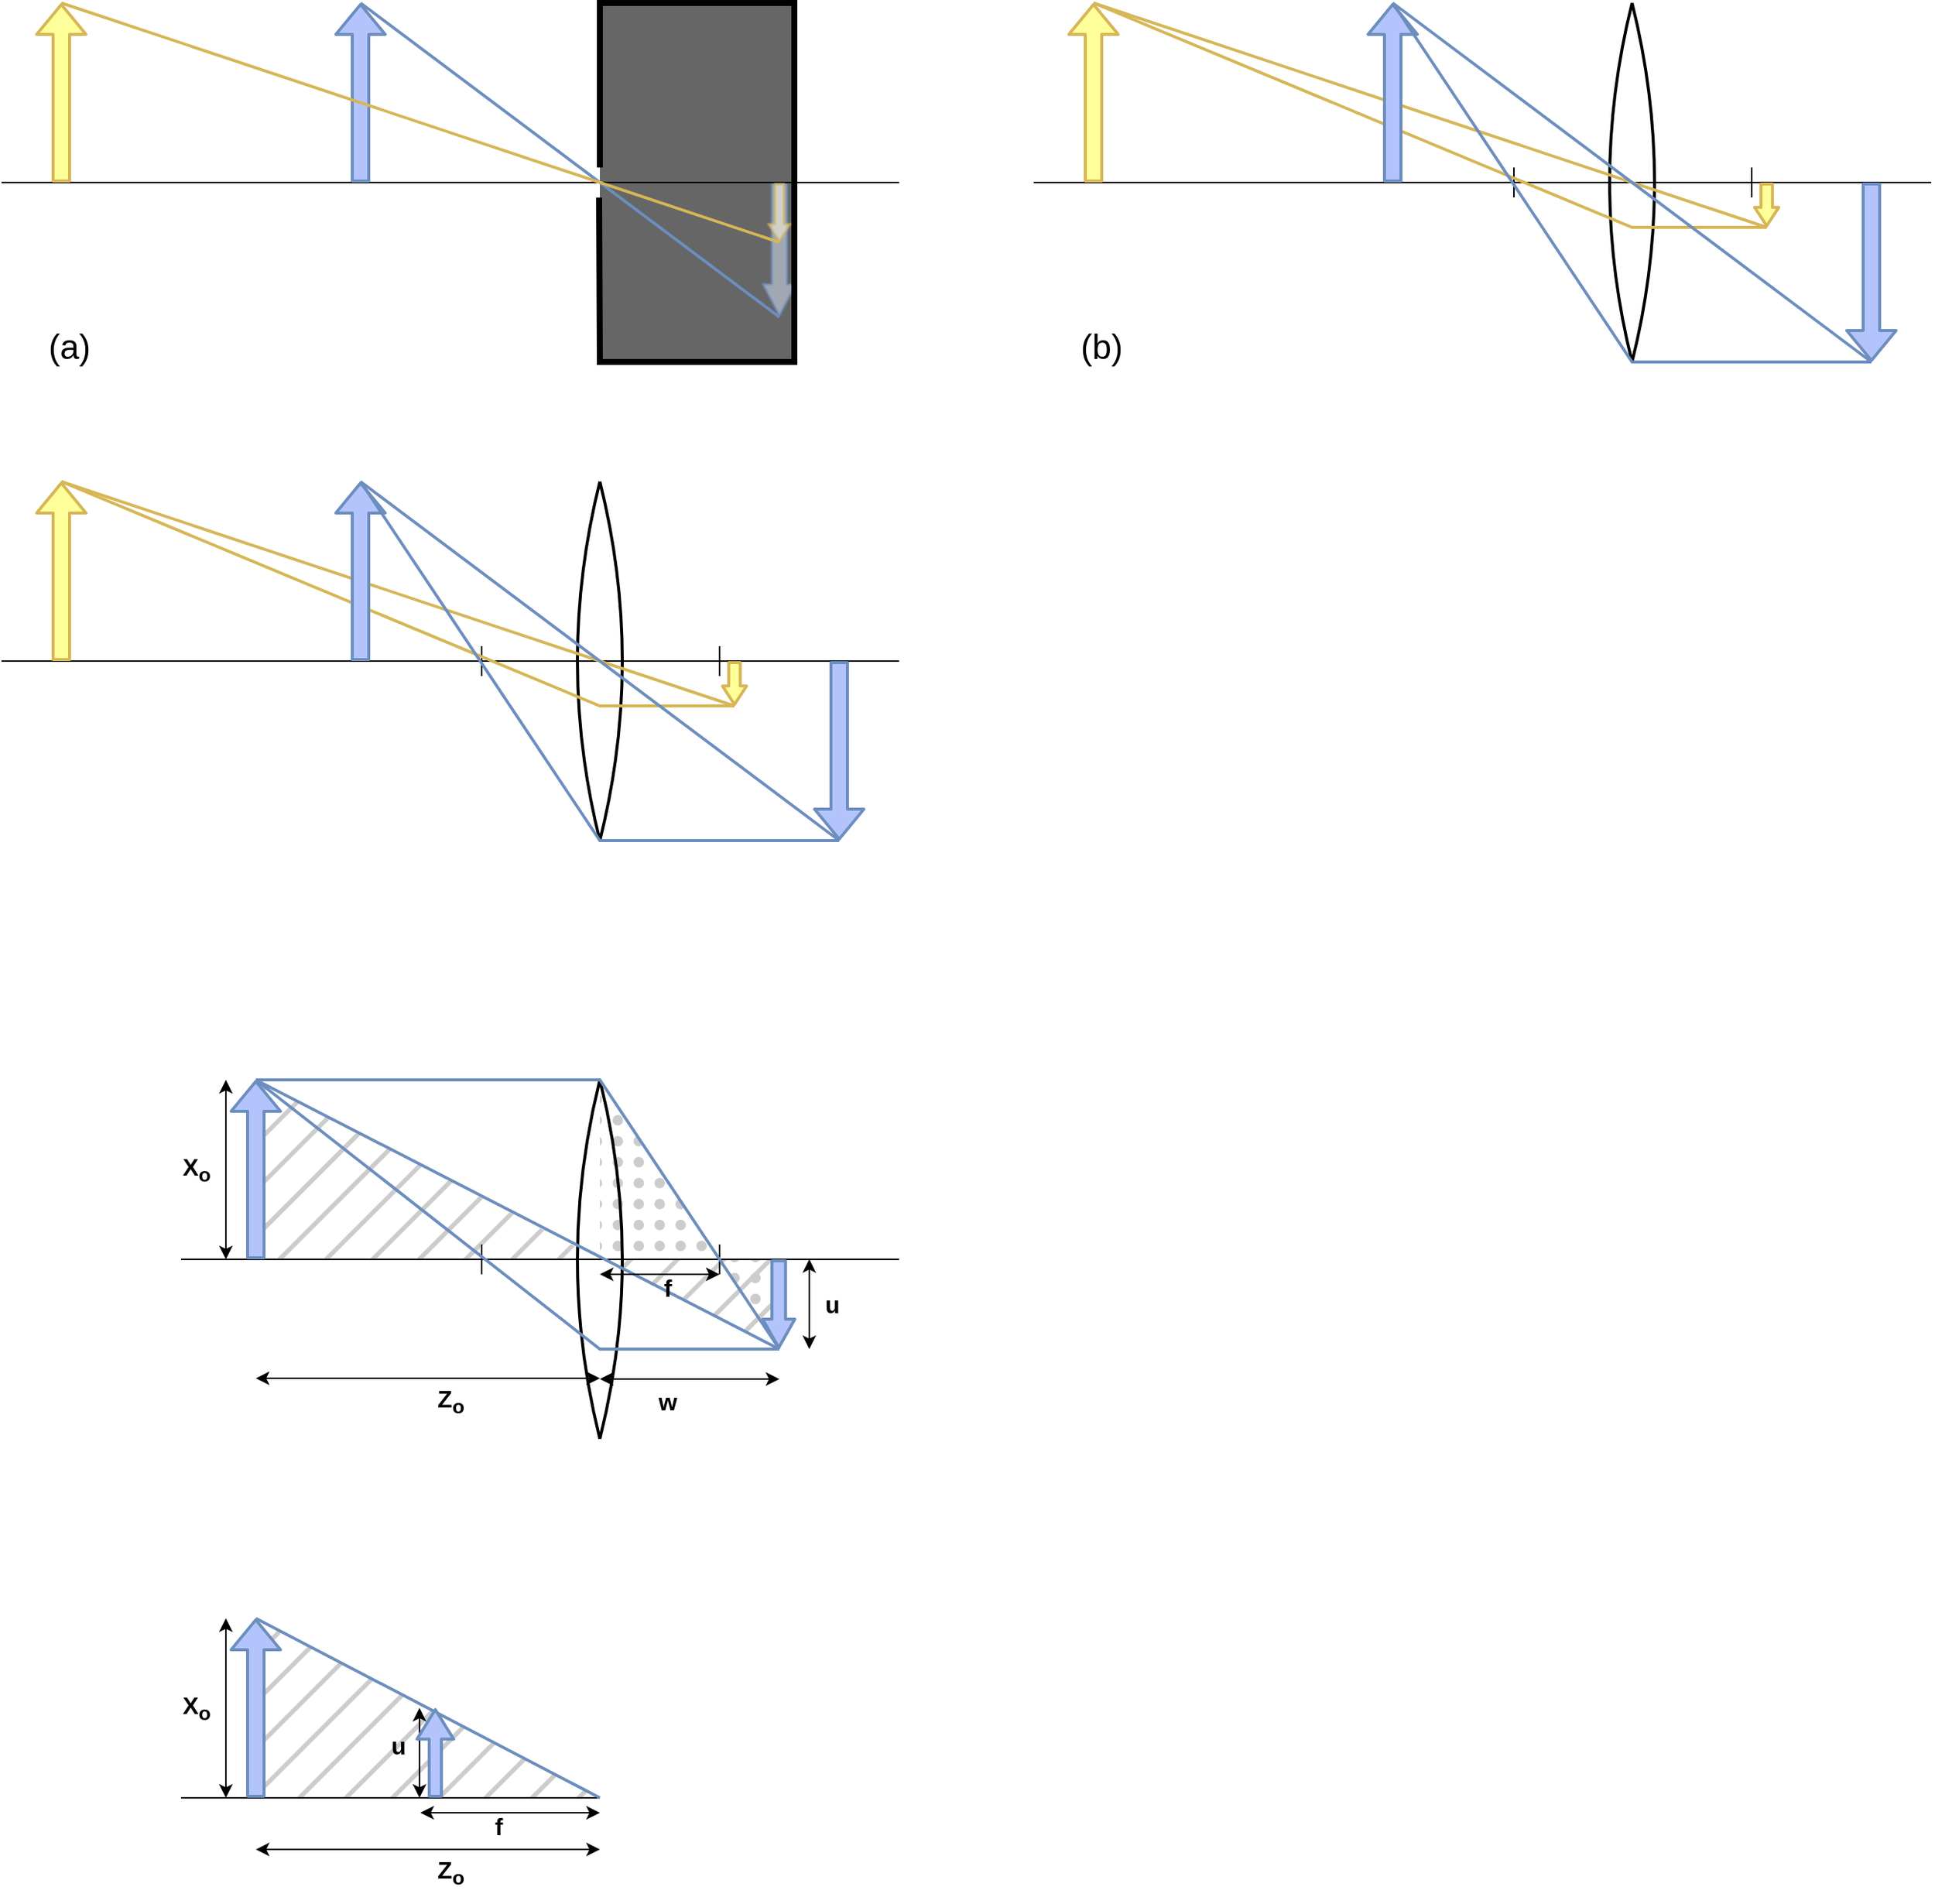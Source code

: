 <mxfile version="20.5.1" type="device"><diagram id="46BsSHc9iQP-a1Z14mXy" name="Page-1"><mxGraphModel dx="4382" dy="1880" grid="1" gridSize="10" guides="1" tooltips="1" connect="1" arrows="1" fold="1" page="1" pageScale="1" pageWidth="827" pageHeight="1169" math="0" shadow="0"><root><mxCell id="0"/><mxCell id="1" parent="0"/><mxCell id="nbNz6tMkHk2tCTEelRpC-110" value="" style="verticalLabelPosition=bottom;verticalAlign=top;html=1;shape=mxgraph.basic.orthogonal_triangle;fontSize=16;fillColor=#CCCCCC;connectable=0;strokeColor=none;rotation=-180;fillStyle=hatch;strokeWidth=2;" vertex="1" parent="1"><mxGeometry x="-360" y="880" width="120" height="60" as="geometry"/></mxCell><mxCell id="nbNz6tMkHk2tCTEelRpC-109" value="" style="verticalLabelPosition=bottom;verticalAlign=top;html=1;shape=mxgraph.basic.orthogonal_triangle;fontSize=16;fillColor=#CCCCCC;connectable=0;fontColor=#333333;strokeColor=none;fillStyle=hatch;strokeWidth=2;" vertex="1" parent="1"><mxGeometry x="-590" y="760" width="230" height="120" as="geometry"/></mxCell><mxCell id="nbNz6tMkHk2tCTEelRpC-107" value="" style="verticalLabelPosition=bottom;verticalAlign=top;html=1;shape=mxgraph.basic.orthogonal_triangle;fontSize=16;fillColor=#CCCCCC;connectable=0;fontColor=#333333;strokeColor=none;rotation=-180;strokeOpacity=100;fillOpacity=100;fillStyle=dots;strokeWidth=2;" vertex="1" parent="1"><mxGeometry x="-280" y="879.83" width="40" height="59.83" as="geometry"/></mxCell><mxCell id="nbNz6tMkHk2tCTEelRpC-104" value="" style="verticalLabelPosition=bottom;verticalAlign=top;html=1;shape=mxgraph.basic.orthogonal_triangle;fontSize=16;fillColor=#CCCCCC;connectable=0;fontColor=#333333;strokeColor=none;fillStyle=dots;strokeWidth=2;" vertex="1" parent="1"><mxGeometry x="-360" y="760" width="80" height="120" as="geometry"/></mxCell><mxCell id="nbNz6tMkHk2tCTEelRpC-75" value="" style="rounded=0;whiteSpace=wrap;html=1;fillColor=#666666;strokeColor=none;" vertex="1" parent="1"><mxGeometry x="-360" y="40" width="130" height="240" as="geometry"/></mxCell><mxCell id="nbNz6tMkHk2tCTEelRpC-71" value="" style="shape=flexArrow;endArrow=classic;html=1;strokeColor=#6c8ebf;curved=1;fillColor=#DEE9FC;width=9.167;endSize=6.346;endWidth=9.776;fillOpacity=50;strokeOpacity=50;strokeWidth=2;" edge="1" parent="1"><mxGeometry width="50" height="50" relative="1" as="geometry"><mxPoint x="-240" y="160" as="sourcePoint"/><mxPoint x="-240" y="250" as="targetPoint"/></mxGeometry></mxCell><mxCell id="nbNz6tMkHk2tCTEelRpC-47" value="" style="endArrow=none;html=1;strokeColor=#000000;curved=1;" edge="1" parent="1"><mxGeometry width="50" height="50" relative="1" as="geometry"><mxPoint x="-760" y="160" as="sourcePoint"/><mxPoint x="-160" y="160" as="targetPoint"/></mxGeometry></mxCell><mxCell id="nbNz6tMkHk2tCTEelRpC-48" value="" style="shape=flexArrow;endArrow=classic;html=1;strokeColor=#d6b656;curved=1;fillColor=#FFFF99;strokeWidth=2;" edge="1" parent="1"><mxGeometry width="50" height="50" relative="1" as="geometry"><mxPoint x="-720" y="160" as="sourcePoint"/><mxPoint x="-720" y="40" as="targetPoint"/></mxGeometry></mxCell><mxCell id="nbNz6tMkHk2tCTEelRpC-49" value="" style="shape=flexArrow;endArrow=classic;html=1;strokeColor=#6c8ebf;curved=1;fillColor=#B3C4FC;strokeWidth=2;" edge="1" parent="1"><mxGeometry width="50" height="50" relative="1" as="geometry"><mxPoint x="-520" y="160" as="sourcePoint"/><mxPoint x="-520" y="40" as="targetPoint"/></mxGeometry></mxCell><mxCell id="nbNz6tMkHk2tCTEelRpC-50" value="" style="endArrow=none;html=1;rounded=0;strokeWidth=4;entryX=-0.004;entryY=0.542;entryDx=0;entryDy=0;entryPerimeter=0;" edge="1" parent="1" target="nbNz6tMkHk2tCTEelRpC-75"><mxGeometry width="50" height="50" relative="1" as="geometry"><mxPoint x="-360" y="150" as="sourcePoint"/><mxPoint x="-360" y="180" as="targetPoint"/><Array as="points"><mxPoint x="-360" y="40"/><mxPoint x="-230" y="40"/><mxPoint x="-230" y="280"/><mxPoint x="-360" y="280"/></Array></mxGeometry></mxCell><mxCell id="nbNz6tMkHk2tCTEelRpC-52" value="" style="endArrow=none;html=1;strokeColor=#6c8ebf;curved=1;fillColor=#dae8fc;shadow=0;sketch=0;strokeWidth=2;" edge="1" parent="1"><mxGeometry width="50" height="50" relative="1" as="geometry"><mxPoint x="-240" y="250" as="sourcePoint"/><mxPoint x="-520" y="40" as="targetPoint"/></mxGeometry></mxCell><mxCell id="nbNz6tMkHk2tCTEelRpC-53" value="" style="endArrow=none;html=1;strokeColor=#d6b656;curved=1;fillColor=#fff2cc;shadow=0;sketch=0;strokeWidth=2;" edge="1" parent="1"><mxGeometry width="50" height="50" relative="1" as="geometry"><mxPoint x="-240" y="200" as="sourcePoint"/><mxPoint x="-720" y="40" as="targetPoint"/></mxGeometry></mxCell><mxCell id="nbNz6tMkHk2tCTEelRpC-56" value="" style="endArrow=none;html=1;strokeColor=#000000;curved=1;" edge="1" parent="1"><mxGeometry width="50" height="50" relative="1" as="geometry"><mxPoint x="-760" y="480" as="sourcePoint"/><mxPoint x="-160" y="480" as="targetPoint"/></mxGeometry></mxCell><mxCell id="nbNz6tMkHk2tCTEelRpC-57" value="" style="shape=flexArrow;endArrow=classic;html=1;strokeColor=#d6b656;curved=1;fillColor=#FFFF99;" edge="1" parent="1"><mxGeometry width="50" height="50" relative="1" as="geometry"><mxPoint x="-720" y="480" as="sourcePoint"/><mxPoint x="-720" y="360" as="targetPoint"/></mxGeometry></mxCell><mxCell id="nbNz6tMkHk2tCTEelRpC-58" value="" style="shape=flexArrow;endArrow=classic;html=1;strokeColor=#6c8ebf;curved=1;fillColor=#B3C4FC;" edge="1" parent="1"><mxGeometry width="50" height="50" relative="1" as="geometry"><mxPoint x="-520" y="480" as="sourcePoint"/><mxPoint x="-520" y="360" as="targetPoint"/></mxGeometry></mxCell><mxCell id="nbNz6tMkHk2tCTEelRpC-60" value="" style="endArrow=none;html=1;curved=1;strokeWidth=2;" edge="1" parent="1"><mxGeometry width="50" height="50" relative="1" as="geometry"><mxPoint x="-360" y="360" as="sourcePoint"/><mxPoint x="-360" y="600" as="targetPoint"/><Array as="points"><mxPoint x="-390" y="480"/></Array></mxGeometry></mxCell><mxCell id="nbNz6tMkHk2tCTEelRpC-61" value="" style="endArrow=none;html=1;curved=1;strokeWidth=2;" edge="1" parent="1"><mxGeometry width="50" height="50" relative="1" as="geometry"><mxPoint x="-360" y="360" as="sourcePoint"/><mxPoint x="-360" y="600" as="targetPoint"/><Array as="points"><mxPoint x="-330" y="480"/></Array></mxGeometry></mxCell><mxCell id="nbNz6tMkHk2tCTEelRpC-62" value="" style="endArrow=none;html=1;strokeColor=#6c8ebf;curved=1;fillColor=#dae8fc;shadow=0;sketch=0;" edge="1" parent="1"><mxGeometry width="50" height="50" relative="1" as="geometry"><mxPoint x="-200" y="600" as="sourcePoint"/><mxPoint x="-520" y="360" as="targetPoint"/></mxGeometry></mxCell><mxCell id="nbNz6tMkHk2tCTEelRpC-63" value="" style="endArrow=none;html=1;strokeColor=#d6b656;curved=1;fillColor=#fff2cc;shadow=0;sketch=0;" edge="1" parent="1"><mxGeometry width="50" height="50" relative="1" as="geometry"><mxPoint x="-270" y="510" as="sourcePoint"/><mxPoint x="-720" y="360" as="targetPoint"/></mxGeometry></mxCell><mxCell id="nbNz6tMkHk2tCTEelRpC-64" value="" style="endArrow=none;html=1;shadow=0;sketch=0;strokeColor=#000000;curved=1;" edge="1" parent="1"><mxGeometry width="50" height="50" relative="1" as="geometry"><mxPoint x="-439" y="490" as="sourcePoint"/><mxPoint x="-439" y="470" as="targetPoint"/></mxGeometry></mxCell><mxCell id="nbNz6tMkHk2tCTEelRpC-65" value="" style="endArrow=none;html=1;shadow=0;sketch=0;strokeColor=#000000;curved=1;" edge="1" parent="1"><mxGeometry width="50" height="50" relative="1" as="geometry"><mxPoint x="-280" y="490" as="sourcePoint"/><mxPoint x="-280" y="470" as="targetPoint"/></mxGeometry></mxCell><mxCell id="nbNz6tMkHk2tCTEelRpC-66" value="" style="endArrow=none;html=1;strokeColor=#6c8ebf;fillColor=#dae8fc;shadow=0;sketch=0;rounded=0;" edge="1" parent="1"><mxGeometry width="50" height="50" relative="1" as="geometry"><mxPoint x="-200" y="600" as="sourcePoint"/><mxPoint x="-520" y="360" as="targetPoint"/><Array as="points"><mxPoint x="-360" y="600"/></Array></mxGeometry></mxCell><mxCell id="nbNz6tMkHk2tCTEelRpC-67" value="" style="endArrow=none;html=1;strokeColor=#d6b656;fillColor=#fff2cc;shadow=0;sketch=0;rounded=0;" edge="1" parent="1"><mxGeometry width="50" height="50" relative="1" as="geometry"><mxPoint x="-270" y="510" as="sourcePoint"/><mxPoint x="-720" y="360" as="targetPoint"/><Array as="points"><mxPoint x="-360" y="510"/></Array></mxGeometry></mxCell><mxCell id="nbNz6tMkHk2tCTEelRpC-69" value="" style="shape=flexArrow;endArrow=classic;html=1;strokeColor=#d6b656;curved=1;fillColor=#FFFAE3;width=5.028;endSize=3.047;endWidth=6.444;fillOpacity=50;strokeOpacity=50;strokeWidth=2;" edge="1" parent="1"><mxGeometry width="50" height="50" relative="1" as="geometry"><mxPoint x="-240" y="160" as="sourcePoint"/><mxPoint x="-240" y="200" as="targetPoint"/></mxGeometry></mxCell><mxCell id="nbNz6tMkHk2tCTEelRpC-70" value="" style="shape=flexArrow;endArrow=classic;html=1;strokeColor=#d6b656;curved=1;fillColor=#FFFF99;width=6.667;endSize=3.443;endWidth=6.444;" edge="1" parent="1"><mxGeometry width="50" height="50" relative="1" as="geometry"><mxPoint x="-270" y="480" as="sourcePoint"/><mxPoint x="-270" y="510" as="targetPoint"/></mxGeometry></mxCell><mxCell id="nbNz6tMkHk2tCTEelRpC-73" value="" style="shape=flexArrow;endArrow=classic;html=1;strokeColor=#6c8ebf;curved=1;fillColor=#B3C4FC;strokeWidth=2;" edge="1" parent="1"><mxGeometry width="50" height="50" relative="1" as="geometry"><mxPoint x="-200" y="480.0" as="sourcePoint"/><mxPoint x="-200" y="600" as="targetPoint"/></mxGeometry></mxCell><mxCell id="nbNz6tMkHk2tCTEelRpC-76" value="" style="endArrow=none;html=1;strokeColor=#000000;curved=1;" edge="1" parent="1"><mxGeometry width="50" height="50" relative="1" as="geometry"><mxPoint x="-640" y="880" as="sourcePoint"/><mxPoint x="-160" y="880" as="targetPoint"/></mxGeometry></mxCell><mxCell id="nbNz6tMkHk2tCTEelRpC-78" value="" style="shape=flexArrow;endArrow=classic;html=1;strokeColor=#6c8ebf;curved=1;fillColor=#B3C4FC;strokeWidth=2;" edge="1" parent="1"><mxGeometry width="50" height="50" relative="1" as="geometry"><mxPoint x="-590" y="880" as="sourcePoint"/><mxPoint x="-590" y="760" as="targetPoint"/></mxGeometry></mxCell><mxCell id="nbNz6tMkHk2tCTEelRpC-79" value="" style="endArrow=none;html=1;curved=1;strokeWidth=2;" edge="1" parent="1"><mxGeometry width="50" height="50" relative="1" as="geometry"><mxPoint x="-360" y="760" as="sourcePoint"/><mxPoint x="-360" y="1000" as="targetPoint"/><Array as="points"><mxPoint x="-390" y="880"/></Array></mxGeometry></mxCell><mxCell id="nbNz6tMkHk2tCTEelRpC-80" value="" style="endArrow=none;html=1;curved=1;strokeWidth=2;" edge="1" parent="1"><mxGeometry width="50" height="50" relative="1" as="geometry"><mxPoint x="-360" y="760" as="sourcePoint"/><mxPoint x="-360" y="1000" as="targetPoint"/><Array as="points"><mxPoint x="-330" y="880"/></Array></mxGeometry></mxCell><mxCell id="nbNz6tMkHk2tCTEelRpC-81" value="" style="endArrow=none;html=1;strokeColor=#6c8ebf;curved=1;fillColor=#dae8fc;shadow=0;sketch=0;strokeWidth=2;" edge="1" parent="1"><mxGeometry width="50" height="50" relative="1" as="geometry"><mxPoint x="-240" y="940" as="sourcePoint"/><mxPoint x="-590" y="760" as="targetPoint"/></mxGeometry></mxCell><mxCell id="nbNz6tMkHk2tCTEelRpC-83" value="" style="endArrow=none;html=1;shadow=0;sketch=0;strokeColor=#000000;curved=1;" edge="1" parent="1"><mxGeometry width="50" height="50" relative="1" as="geometry"><mxPoint x="-439" y="890" as="sourcePoint"/><mxPoint x="-439" y="870" as="targetPoint"/></mxGeometry></mxCell><mxCell id="nbNz6tMkHk2tCTEelRpC-84" value="" style="endArrow=none;html=1;shadow=0;sketch=0;strokeColor=#000000;curved=1;" edge="1" parent="1"><mxGeometry width="50" height="50" relative="1" as="geometry"><mxPoint x="-280" y="890" as="sourcePoint"/><mxPoint x="-280" y="870" as="targetPoint"/></mxGeometry></mxCell><mxCell id="nbNz6tMkHk2tCTEelRpC-85" value="" style="endArrow=none;html=1;strokeColor=#6c8ebf;fillColor=#dae8fc;shadow=0;sketch=0;rounded=0;strokeWidth=2;" edge="1" parent="1"><mxGeometry width="50" height="50" relative="1" as="geometry"><mxPoint x="-240" y="940" as="sourcePoint"/><mxPoint x="-590" y="760" as="targetPoint"/><Array as="points"><mxPoint x="-360" y="940"/></Array></mxGeometry></mxCell><mxCell id="nbNz6tMkHk2tCTEelRpC-88" value="" style="shape=flexArrow;endArrow=classic;html=1;strokeColor=#6c8ebf;curved=1;fillColor=#B3C4FC;strokeWidth=2;width=8.095;endSize=5.681;endWidth=10.431;" edge="1" parent="1"><mxGeometry width="50" height="50" relative="1" as="geometry"><mxPoint x="-240.42" y="880.0" as="sourcePoint"/><mxPoint x="-240.42" y="940" as="targetPoint"/></mxGeometry></mxCell><mxCell id="nbNz6tMkHk2tCTEelRpC-89" value="&lt;span style=&quot;font-size: 16px;&quot;&gt;&lt;font style=&quot;font-size: 16px;&quot;&gt;X&lt;/font&gt;&lt;/span&gt;&lt;sub&gt;o&lt;/sub&gt;" style="text;html=1;align=center;verticalAlign=middle;resizable=0;points=[];autosize=1;strokeColor=none;fillColor=none;fontSize=16;fontStyle=1" vertex="1" parent="1"><mxGeometry x="-650" y="800" width="40" height="40" as="geometry"/></mxCell><mxCell id="nbNz6tMkHk2tCTEelRpC-91" value="Z&lt;sub&gt;o&lt;/sub&gt;" style="text;html=1;align=center;verticalAlign=middle;resizable=0;points=[];autosize=1;strokeColor=none;fillColor=none;fontSize=16;fontStyle=1" vertex="1" parent="1"><mxGeometry x="-480" y="955" width="40" height="40" as="geometry"/></mxCell><mxCell id="nbNz6tMkHk2tCTEelRpC-92" value="f" style="text;html=1;align=center;verticalAlign=middle;resizable=0;points=[];autosize=1;strokeColor=none;fillColor=none;fontSize=16;fontStyle=1" vertex="1" parent="1"><mxGeometry x="-330" y="884" width="30" height="30" as="geometry"/></mxCell><mxCell id="nbNz6tMkHk2tCTEelRpC-94" value="u" style="text;html=1;align=center;verticalAlign=middle;resizable=0;points=[];autosize=1;strokeColor=none;fillColor=none;fontSize=16;fontStyle=1" vertex="1" parent="1"><mxGeometry x="-220" y="894.74" width="30" height="30" as="geometry"/></mxCell><mxCell id="nbNz6tMkHk2tCTEelRpC-95" value="" style="shape=flexArrow;endArrow=classic;html=1;strokeColor=#d6b656;curved=1;fillColor=#FFFF99;strokeWidth=2;" edge="1" parent="1"><mxGeometry width="50" height="50" relative="1" as="geometry"><mxPoint x="-720" y="480" as="sourcePoint"/><mxPoint x="-720" y="360" as="targetPoint"/></mxGeometry></mxCell><mxCell id="nbNz6tMkHk2tCTEelRpC-96" value="" style="endArrow=none;html=1;strokeColor=#d6b656;fillColor=#fff2cc;shadow=0;sketch=0;rounded=0;strokeWidth=2;" edge="1" parent="1"><mxGeometry width="50" height="50" relative="1" as="geometry"><mxPoint x="-270" y="510" as="sourcePoint"/><mxPoint x="-720" y="360" as="targetPoint"/><Array as="points"><mxPoint x="-360" y="510"/></Array></mxGeometry></mxCell><mxCell id="nbNz6tMkHk2tCTEelRpC-97" value="" style="endArrow=none;html=1;strokeColor=#d6b656;curved=1;fillColor=#fff2cc;shadow=0;sketch=0;strokeWidth=2;" edge="1" parent="1"><mxGeometry width="50" height="50" relative="1" as="geometry"><mxPoint x="-270" y="510" as="sourcePoint"/><mxPoint x="-720" y="360" as="targetPoint"/></mxGeometry></mxCell><mxCell id="nbNz6tMkHk2tCTEelRpC-98" value="" style="shape=flexArrow;endArrow=classic;html=1;strokeColor=#6c8ebf;curved=1;fillColor=#B3C4FC;strokeWidth=2;" edge="1" parent="1"><mxGeometry width="50" height="50" relative="1" as="geometry"><mxPoint x="-520" y="480" as="sourcePoint"/><mxPoint x="-520" y="360" as="targetPoint"/></mxGeometry></mxCell><mxCell id="nbNz6tMkHk2tCTEelRpC-99" value="" style="endArrow=none;html=1;strokeColor=#6c8ebf;fillColor=#dae8fc;shadow=0;sketch=0;rounded=0;strokeWidth=2;" edge="1" parent="1"><mxGeometry width="50" height="50" relative="1" as="geometry"><mxPoint x="-200" y="600" as="sourcePoint"/><mxPoint x="-520" y="360" as="targetPoint"/><Array as="points"><mxPoint x="-360" y="600"/></Array></mxGeometry></mxCell><mxCell id="nbNz6tMkHk2tCTEelRpC-100" value="" style="endArrow=none;html=1;strokeColor=#6c8ebf;curved=1;fillColor=#dae8fc;shadow=0;sketch=0;strokeWidth=2;" edge="1" parent="1"><mxGeometry width="50" height="50" relative="1" as="geometry"><mxPoint x="-200" y="600" as="sourcePoint"/><mxPoint x="-520" y="360" as="targetPoint"/></mxGeometry></mxCell><mxCell id="nbNz6tMkHk2tCTEelRpC-101" value="" style="shape=flexArrow;endArrow=classic;html=1;strokeColor=#d6b656;curved=1;fillColor=#FFFF99;width=6.667;endSize=3.443;endWidth=6.444;strokeWidth=2;" edge="1" parent="1"><mxGeometry width="50" height="50" relative="1" as="geometry"><mxPoint x="-270" y="480" as="sourcePoint"/><mxPoint x="-270" y="510" as="targetPoint"/></mxGeometry></mxCell><mxCell id="nbNz6tMkHk2tCTEelRpC-102" value="" style="endArrow=none;html=1;strokeColor=#6c8ebf;fillColor=#dae8fc;shadow=0;sketch=0;rounded=0;strokeWidth=2;" edge="1" parent="1"><mxGeometry width="50" height="50" relative="1" as="geometry"><mxPoint x="-240" y="940" as="sourcePoint"/><mxPoint x="-590" y="760" as="targetPoint"/><Array as="points"><mxPoint x="-360" y="760"/></Array></mxGeometry></mxCell><mxCell id="nbNz6tMkHk2tCTEelRpC-111" value="" style="endArrow=classic;startArrow=classic;html=1;rounded=0;shadow=0;sketch=0;strokeColor=#000000;strokeWidth=1;fontSize=16;fillColor=#FFFAE3;gradientColor=none;" edge="1" parent="1"><mxGeometry width="50" height="50" relative="1" as="geometry"><mxPoint x="-610" y="880" as="sourcePoint"/><mxPoint x="-610" y="760" as="targetPoint"/></mxGeometry></mxCell><mxCell id="nbNz6tMkHk2tCTEelRpC-112" value="" style="endArrow=classic;startArrow=classic;html=1;rounded=0;shadow=0;sketch=0;strokeColor=#000000;strokeWidth=1;fontSize=16;fillColor=#FFFAE3;gradientColor=none;" edge="1" parent="1"><mxGeometry width="50" height="50" relative="1" as="geometry"><mxPoint x="-220" y="940" as="sourcePoint"/><mxPoint x="-220" y="879.83" as="targetPoint"/></mxGeometry></mxCell><mxCell id="nbNz6tMkHk2tCTEelRpC-113" value="" style="endArrow=classic;startArrow=classic;html=1;rounded=0;shadow=0;sketch=0;strokeColor=#000000;strokeWidth=1;fontSize=16;fillColor=#FFFAE3;gradientColor=none;" edge="1" parent="1"><mxGeometry width="50" height="50" relative="1" as="geometry"><mxPoint x="-590" y="959.51" as="sourcePoint"/><mxPoint x="-360" y="959.51" as="targetPoint"/></mxGeometry></mxCell><mxCell id="nbNz6tMkHk2tCTEelRpC-114" value="" style="endArrow=classic;startArrow=classic;html=1;rounded=0;shadow=0;sketch=0;strokeColor=#000000;strokeWidth=1;fontSize=16;fillColor=#FFFAE3;gradientColor=none;" edge="1" parent="1"><mxGeometry width="50" height="50" relative="1" as="geometry"><mxPoint x="-360" y="960.0" as="sourcePoint"/><mxPoint x="-240" y="960" as="targetPoint"/></mxGeometry></mxCell><mxCell id="nbNz6tMkHk2tCTEelRpC-115" value="w" style="text;html=1;align=center;verticalAlign=middle;resizable=0;points=[];autosize=1;strokeColor=none;fillColor=none;fontSize=16;fontStyle=1" vertex="1" parent="1"><mxGeometry x="-335" y="960" width="40" height="30" as="geometry"/></mxCell><mxCell id="nbNz6tMkHk2tCTEelRpC-116" value="" style="endArrow=classic;startArrow=classic;html=1;rounded=0;shadow=0;sketch=0;strokeColor=#000000;strokeWidth=1;fontSize=16;fillColor=#FFFAE3;gradientColor=none;" edge="1" parent="1"><mxGeometry width="50" height="50" relative="1" as="geometry"><mxPoint x="-360" y="890" as="sourcePoint"/><mxPoint x="-280" y="890" as="targetPoint"/></mxGeometry></mxCell><mxCell id="nbNz6tMkHk2tCTEelRpC-122" value="" style="verticalLabelPosition=bottom;verticalAlign=top;html=1;shape=mxgraph.basic.orthogonal_triangle;fontSize=16;fillColor=#CCCCCC;connectable=0;fontColor=#333333;strokeColor=none;fillStyle=hatch;strokeWidth=2;" vertex="1" parent="1"><mxGeometry x="-590" y="1120" width="230" height="120" as="geometry"/></mxCell><mxCell id="nbNz6tMkHk2tCTEelRpC-125" value="" style="endArrow=none;html=1;strokeColor=#000000;curved=1;" edge="1" parent="1"><mxGeometry width="50" height="50" relative="1" as="geometry"><mxPoint x="-640" y="1240" as="sourcePoint"/><mxPoint x="-360" y="1240" as="targetPoint"/></mxGeometry></mxCell><mxCell id="nbNz6tMkHk2tCTEelRpC-126" value="" style="shape=flexArrow;endArrow=classic;html=1;strokeColor=#6c8ebf;curved=1;fillColor=#B3C4FC;strokeWidth=2;" edge="1" parent="1"><mxGeometry width="50" height="50" relative="1" as="geometry"><mxPoint x="-590" y="1240" as="sourcePoint"/><mxPoint x="-590" y="1120" as="targetPoint"/></mxGeometry></mxCell><mxCell id="nbNz6tMkHk2tCTEelRpC-129" value="" style="endArrow=none;html=1;strokeColor=#6c8ebf;curved=1;fillColor=#dae8fc;shadow=0;sketch=0;strokeWidth=2;" edge="1" parent="1"><mxGeometry width="50" height="50" relative="1" as="geometry"><mxPoint x="-360" y="1240" as="sourcePoint"/><mxPoint x="-590" y="1120" as="targetPoint"/></mxGeometry></mxCell><mxCell id="nbNz6tMkHk2tCTEelRpC-134" value="&lt;span style=&quot;font-size: 16px;&quot;&gt;&lt;font style=&quot;font-size: 16px;&quot;&gt;X&lt;/font&gt;&lt;/span&gt;&lt;sub&gt;o&lt;/sub&gt;" style="text;html=1;align=center;verticalAlign=middle;resizable=0;points=[];autosize=1;strokeColor=none;fillColor=none;fontSize=16;fontStyle=1" vertex="1" parent="1"><mxGeometry x="-650" y="1160" width="40" height="40" as="geometry"/></mxCell><mxCell id="nbNz6tMkHk2tCTEelRpC-135" value="Z&lt;sub&gt;o&lt;/sub&gt;" style="text;html=1;align=center;verticalAlign=middle;resizable=0;points=[];autosize=1;strokeColor=none;fillColor=none;fontSize=16;fontStyle=1" vertex="1" parent="1"><mxGeometry x="-480" y="1270" width="40" height="40" as="geometry"/></mxCell><mxCell id="nbNz6tMkHk2tCTEelRpC-136" value="f" style="text;html=1;align=center;verticalAlign=middle;resizable=0;points=[];autosize=1;strokeColor=none;fillColor=none;fontSize=16;fontStyle=1" vertex="1" parent="1"><mxGeometry x="-443" y="1244" width="30" height="30" as="geometry"/></mxCell><mxCell id="nbNz6tMkHk2tCTEelRpC-137" value="u" style="text;html=1;align=center;verticalAlign=middle;resizable=0;points=[];autosize=1;strokeColor=none;fillColor=none;fontSize=16;fontStyle=1" vertex="1" parent="1"><mxGeometry x="-510" y="1190" width="30" height="30" as="geometry"/></mxCell><mxCell id="nbNz6tMkHk2tCTEelRpC-139" value="" style="endArrow=classic;startArrow=classic;html=1;rounded=0;shadow=0;sketch=0;strokeColor=#000000;strokeWidth=1;fontSize=16;fillColor=#FFFAE3;gradientColor=none;" edge="1" parent="1"><mxGeometry width="50" height="50" relative="1" as="geometry"><mxPoint x="-610" y="1240" as="sourcePoint"/><mxPoint x="-610" y="1120" as="targetPoint"/></mxGeometry></mxCell><mxCell id="nbNz6tMkHk2tCTEelRpC-140" value="" style="endArrow=classic;startArrow=classic;html=1;rounded=0;shadow=0;sketch=0;strokeColor=#000000;strokeWidth=1;fontSize=16;fillColor=#FFFAE3;gradientColor=none;" edge="1" parent="1"><mxGeometry width="50" height="50" relative="1" as="geometry"><mxPoint x="-480.57" y="1240" as="sourcePoint"/><mxPoint x="-480.57" y="1179.83" as="targetPoint"/></mxGeometry></mxCell><mxCell id="nbNz6tMkHk2tCTEelRpC-141" value="" style="endArrow=classic;startArrow=classic;html=1;rounded=0;shadow=0;sketch=0;strokeColor=#000000;strokeWidth=1;fontSize=16;fillColor=#FFFAE3;gradientColor=none;" edge="1" parent="1"><mxGeometry width="50" height="50" relative="1" as="geometry"><mxPoint x="-590" y="1274.51" as="sourcePoint"/><mxPoint x="-360" y="1274.51" as="targetPoint"/></mxGeometry></mxCell><mxCell id="nbNz6tMkHk2tCTEelRpC-144" value="" style="endArrow=classic;startArrow=classic;html=1;rounded=0;shadow=0;sketch=0;strokeColor=#000000;strokeWidth=1;fontSize=16;fillColor=#FFFAE3;gradientColor=none;" edge="1" parent="1"><mxGeometry width="50" height="50" relative="1" as="geometry"><mxPoint x="-480" y="1250" as="sourcePoint"/><mxPoint x="-360" y="1250" as="targetPoint"/></mxGeometry></mxCell><mxCell id="nbNz6tMkHk2tCTEelRpC-145" value="" style="shape=flexArrow;endArrow=classic;html=1;strokeColor=#6c8ebf;curved=1;fillColor=#B3C4FC;strokeWidth=2;width=7.2;endSize=5.932;endWidth=14.32;" edge="1" parent="1"><mxGeometry width="50" height="50" relative="1" as="geometry"><mxPoint x="-470" y="1240.0" as="sourcePoint"/><mxPoint x="-470" y="1180" as="targetPoint"/></mxGeometry></mxCell><mxCell id="nbNz6tMkHk2tCTEelRpC-146" value="" style="endArrow=none;html=1;strokeColor=#000000;curved=1;" edge="1" parent="1"><mxGeometry width="50" height="50" relative="1" as="geometry"><mxPoint x="-70.0" y="160" as="sourcePoint"/><mxPoint x="530" y="160" as="targetPoint"/></mxGeometry></mxCell><mxCell id="nbNz6tMkHk2tCTEelRpC-147" value="" style="shape=flexArrow;endArrow=classic;html=1;strokeColor=#d6b656;curved=1;fillColor=#FFFF99;" edge="1" parent="1"><mxGeometry width="50" height="50" relative="1" as="geometry"><mxPoint x="-30.0" y="160" as="sourcePoint"/><mxPoint x="-30.0" y="40" as="targetPoint"/></mxGeometry></mxCell><mxCell id="nbNz6tMkHk2tCTEelRpC-148" value="" style="shape=flexArrow;endArrow=classic;html=1;strokeColor=#6c8ebf;curved=1;fillColor=#B3C4FC;" edge="1" parent="1"><mxGeometry width="50" height="50" relative="1" as="geometry"><mxPoint x="170.0" y="160" as="sourcePoint"/><mxPoint x="170.0" y="40" as="targetPoint"/></mxGeometry></mxCell><mxCell id="nbNz6tMkHk2tCTEelRpC-149" value="" style="endArrow=none;html=1;curved=1;strokeWidth=2;" edge="1" parent="1"><mxGeometry width="50" height="50" relative="1" as="geometry"><mxPoint x="330.0" y="40" as="sourcePoint"/><mxPoint x="330.0" y="280" as="targetPoint"/><Array as="points"><mxPoint x="300" y="160"/></Array></mxGeometry></mxCell><mxCell id="nbNz6tMkHk2tCTEelRpC-150" value="" style="endArrow=none;html=1;curved=1;strokeWidth=2;" edge="1" parent="1"><mxGeometry width="50" height="50" relative="1" as="geometry"><mxPoint x="330.0" y="40" as="sourcePoint"/><mxPoint x="330.0" y="280" as="targetPoint"/><Array as="points"><mxPoint x="360" y="160"/></Array></mxGeometry></mxCell><mxCell id="nbNz6tMkHk2tCTEelRpC-151" value="" style="endArrow=none;html=1;strokeColor=#6c8ebf;curved=1;fillColor=#dae8fc;shadow=0;sketch=0;" edge="1" parent="1"><mxGeometry width="50" height="50" relative="1" as="geometry"><mxPoint x="490" y="280" as="sourcePoint"/><mxPoint x="170.0" y="40" as="targetPoint"/></mxGeometry></mxCell><mxCell id="nbNz6tMkHk2tCTEelRpC-152" value="" style="endArrow=none;html=1;strokeColor=#d6b656;curved=1;fillColor=#fff2cc;shadow=0;sketch=0;" edge="1" parent="1"><mxGeometry width="50" height="50" relative="1" as="geometry"><mxPoint x="420" y="190" as="sourcePoint"/><mxPoint x="-30.0" y="40" as="targetPoint"/></mxGeometry></mxCell><mxCell id="nbNz6tMkHk2tCTEelRpC-153" value="" style="endArrow=none;html=1;shadow=0;sketch=0;strokeColor=#000000;curved=1;" edge="1" parent="1"><mxGeometry width="50" height="50" relative="1" as="geometry"><mxPoint x="251" y="170" as="sourcePoint"/><mxPoint x="251" y="150" as="targetPoint"/></mxGeometry></mxCell><mxCell id="nbNz6tMkHk2tCTEelRpC-154" value="" style="endArrow=none;html=1;shadow=0;sketch=0;strokeColor=#000000;curved=1;" edge="1" parent="1"><mxGeometry width="50" height="50" relative="1" as="geometry"><mxPoint x="410" y="170" as="sourcePoint"/><mxPoint x="410" y="150" as="targetPoint"/></mxGeometry></mxCell><mxCell id="nbNz6tMkHk2tCTEelRpC-155" value="" style="endArrow=none;html=1;strokeColor=#6c8ebf;fillColor=#dae8fc;shadow=0;sketch=0;rounded=0;" edge="1" parent="1"><mxGeometry width="50" height="50" relative="1" as="geometry"><mxPoint x="490" y="280" as="sourcePoint"/><mxPoint x="170.0" y="40" as="targetPoint"/><Array as="points"><mxPoint x="330" y="280"/></Array></mxGeometry></mxCell><mxCell id="nbNz6tMkHk2tCTEelRpC-156" value="" style="endArrow=none;html=1;strokeColor=#d6b656;fillColor=#fff2cc;shadow=0;sketch=0;rounded=0;" edge="1" parent="1"><mxGeometry width="50" height="50" relative="1" as="geometry"><mxPoint x="420" y="190" as="sourcePoint"/><mxPoint x="-30.0" y="40" as="targetPoint"/><Array as="points"><mxPoint x="330" y="190"/></Array></mxGeometry></mxCell><mxCell id="nbNz6tMkHk2tCTEelRpC-157" value="" style="shape=flexArrow;endArrow=classic;html=1;strokeColor=#d6b656;curved=1;fillColor=#FFFF99;width=6.667;endSize=3.443;endWidth=6.444;" edge="1" parent="1"><mxGeometry width="50" height="50" relative="1" as="geometry"><mxPoint x="420" y="160" as="sourcePoint"/><mxPoint x="420" y="190" as="targetPoint"/></mxGeometry></mxCell><mxCell id="nbNz6tMkHk2tCTEelRpC-158" value="" style="shape=flexArrow;endArrow=classic;html=1;strokeColor=#6c8ebf;curved=1;fillColor=#B3C4FC;strokeWidth=2;" edge="1" parent="1"><mxGeometry width="50" height="50" relative="1" as="geometry"><mxPoint x="490" y="160" as="sourcePoint"/><mxPoint x="490" y="280" as="targetPoint"/></mxGeometry></mxCell><mxCell id="nbNz6tMkHk2tCTEelRpC-159" value="" style="shape=flexArrow;endArrow=classic;html=1;strokeColor=#d6b656;curved=1;fillColor=#FFFF99;strokeWidth=2;" edge="1" parent="1"><mxGeometry width="50" height="50" relative="1" as="geometry"><mxPoint x="-30.0" y="160" as="sourcePoint"/><mxPoint x="-30.0" y="40" as="targetPoint"/></mxGeometry></mxCell><mxCell id="nbNz6tMkHk2tCTEelRpC-160" value="" style="endArrow=none;html=1;strokeColor=#d6b656;fillColor=#fff2cc;shadow=0;sketch=0;rounded=0;strokeWidth=2;" edge="1" parent="1"><mxGeometry width="50" height="50" relative="1" as="geometry"><mxPoint x="420" y="190" as="sourcePoint"/><mxPoint x="-30.0" y="40" as="targetPoint"/><Array as="points"><mxPoint x="330" y="190"/></Array></mxGeometry></mxCell><mxCell id="nbNz6tMkHk2tCTEelRpC-161" value="" style="endArrow=none;html=1;strokeColor=#d6b656;curved=1;fillColor=#fff2cc;shadow=0;sketch=0;strokeWidth=2;" edge="1" parent="1"><mxGeometry width="50" height="50" relative="1" as="geometry"><mxPoint x="420" y="190" as="sourcePoint"/><mxPoint x="-30.0" y="40" as="targetPoint"/></mxGeometry></mxCell><mxCell id="nbNz6tMkHk2tCTEelRpC-162" value="" style="shape=flexArrow;endArrow=classic;html=1;strokeColor=#6c8ebf;curved=1;fillColor=#B3C4FC;strokeWidth=2;" edge="1" parent="1"><mxGeometry width="50" height="50" relative="1" as="geometry"><mxPoint x="170.0" y="160" as="sourcePoint"/><mxPoint x="170.0" y="40" as="targetPoint"/></mxGeometry></mxCell><mxCell id="nbNz6tMkHk2tCTEelRpC-163" value="" style="endArrow=none;html=1;strokeColor=#6c8ebf;fillColor=#dae8fc;shadow=0;sketch=0;rounded=0;strokeWidth=2;" edge="1" parent="1"><mxGeometry width="50" height="50" relative="1" as="geometry"><mxPoint x="490" y="280" as="sourcePoint"/><mxPoint x="170.0" y="40" as="targetPoint"/><Array as="points"><mxPoint x="330" y="280"/></Array></mxGeometry></mxCell><mxCell id="nbNz6tMkHk2tCTEelRpC-164" value="" style="endArrow=none;html=1;strokeColor=#6c8ebf;curved=1;fillColor=#dae8fc;shadow=0;sketch=0;strokeWidth=2;" edge="1" parent="1"><mxGeometry width="50" height="50" relative="1" as="geometry"><mxPoint x="490" y="280" as="sourcePoint"/><mxPoint x="170.0" y="40" as="targetPoint"/></mxGeometry></mxCell><mxCell id="nbNz6tMkHk2tCTEelRpC-165" value="" style="shape=flexArrow;endArrow=classic;html=1;strokeColor=#d6b656;curved=1;fillColor=#FFFF99;width=6.667;endSize=3.443;endWidth=6.444;strokeWidth=2;" edge="1" parent="1"><mxGeometry width="50" height="50" relative="1" as="geometry"><mxPoint x="420" y="160" as="sourcePoint"/><mxPoint x="420" y="190" as="targetPoint"/></mxGeometry></mxCell><mxCell id="nbNz6tMkHk2tCTEelRpC-166" value="(a)" style="text;html=1;align=center;verticalAlign=middle;resizable=0;points=[];autosize=1;strokeColor=none;fillColor=none;fontSize=23;" vertex="1" parent="1"><mxGeometry x="-740" y="250" width="50" height="40" as="geometry"/></mxCell><mxCell id="nbNz6tMkHk2tCTEelRpC-167" value="(b)" style="text;html=1;align=center;verticalAlign=middle;resizable=0;points=[];autosize=1;strokeColor=none;fillColor=none;fontSize=23;" vertex="1" parent="1"><mxGeometry x="-50" y="250" width="50" height="40" as="geometry"/></mxCell></root></mxGraphModel></diagram></mxfile>